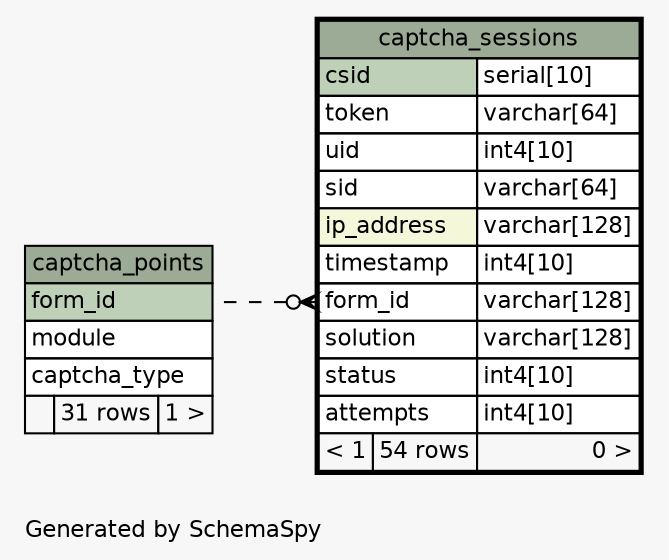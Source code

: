 // dot 2.30.1 on Mac OS X 10.8.3
// SchemaSpy rev 590
digraph "impliedTwoDegreesRelationshipsDiagram" {
  graph [
    rankdir="RL"
    bgcolor="#f7f7f7"
    label="\nGenerated by SchemaSpy"
    labeljust="l"
    nodesep="0.18"
    ranksep="0.46"
    fontname="Helvetica"
    fontsize="11"
  ];
  node [
    fontname="Helvetica"
    fontsize="11"
    shape="plaintext"
  ];
  edge [
    arrowsize="0.8"
  ];
  "captcha_sessions":"form_id":w -> "captcha_points":"form_id":e [arrowhead=none dir=back arrowtail=crowodot style=dashed];
  "captcha_points" [
    label=<
    <TABLE BORDER="0" CELLBORDER="1" CELLSPACING="0" BGCOLOR="#ffffff">
      <TR><TD COLSPAN="3" BGCOLOR="#9bab96" ALIGN="CENTER">captcha_points</TD></TR>
      <TR><TD PORT="form_id" COLSPAN="3" BGCOLOR="#bed1b8" ALIGN="LEFT">form_id</TD></TR>
      <TR><TD PORT="module" COLSPAN="3" ALIGN="LEFT">module</TD></TR>
      <TR><TD PORT="captcha_type" COLSPAN="3" ALIGN="LEFT">captcha_type</TD></TR>
      <TR><TD ALIGN="LEFT" BGCOLOR="#f7f7f7">  </TD><TD ALIGN="RIGHT" BGCOLOR="#f7f7f7">31 rows</TD><TD ALIGN="RIGHT" BGCOLOR="#f7f7f7">1 &gt;</TD></TR>
    </TABLE>>
    URL="captcha_points.html"
    tooltip="captcha_points"
  ];
  "captcha_sessions" [
    label=<
    <TABLE BORDER="2" CELLBORDER="1" CELLSPACING="0" BGCOLOR="#ffffff">
      <TR><TD COLSPAN="3" BGCOLOR="#9bab96" ALIGN="CENTER">captcha_sessions</TD></TR>
      <TR><TD PORT="csid" COLSPAN="2" BGCOLOR="#bed1b8" ALIGN="LEFT">csid</TD><TD PORT="csid.type" ALIGN="LEFT">serial[10]</TD></TR>
      <TR><TD PORT="token" COLSPAN="2" ALIGN="LEFT">token</TD><TD PORT="token.type" ALIGN="LEFT">varchar[64]</TD></TR>
      <TR><TD PORT="uid" COLSPAN="2" ALIGN="LEFT">uid</TD><TD PORT="uid.type" ALIGN="LEFT">int4[10]</TD></TR>
      <TR><TD PORT="sid" COLSPAN="2" ALIGN="LEFT">sid</TD><TD PORT="sid.type" ALIGN="LEFT">varchar[64]</TD></TR>
      <TR><TD PORT="ip_address" COLSPAN="2" BGCOLOR="#f4f7da" ALIGN="LEFT">ip_address</TD><TD PORT="ip_address.type" ALIGN="LEFT">varchar[128]</TD></TR>
      <TR><TD PORT="timestamp" COLSPAN="2" ALIGN="LEFT">timestamp</TD><TD PORT="timestamp.type" ALIGN="LEFT">int4[10]</TD></TR>
      <TR><TD PORT="form_id" COLSPAN="2" ALIGN="LEFT">form_id</TD><TD PORT="form_id.type" ALIGN="LEFT">varchar[128]</TD></TR>
      <TR><TD PORT="solution" COLSPAN="2" ALIGN="LEFT">solution</TD><TD PORT="solution.type" ALIGN="LEFT">varchar[128]</TD></TR>
      <TR><TD PORT="status" COLSPAN="2" ALIGN="LEFT">status</TD><TD PORT="status.type" ALIGN="LEFT">int4[10]</TD></TR>
      <TR><TD PORT="attempts" COLSPAN="2" ALIGN="LEFT">attempts</TD><TD PORT="attempts.type" ALIGN="LEFT">int4[10]</TD></TR>
      <TR><TD ALIGN="LEFT" BGCOLOR="#f7f7f7">&lt; 1</TD><TD ALIGN="RIGHT" BGCOLOR="#f7f7f7">54 rows</TD><TD ALIGN="RIGHT" BGCOLOR="#f7f7f7">0 &gt;</TD></TR>
    </TABLE>>
    URL="captcha_sessions.html"
    tooltip="captcha_sessions"
  ];
}

